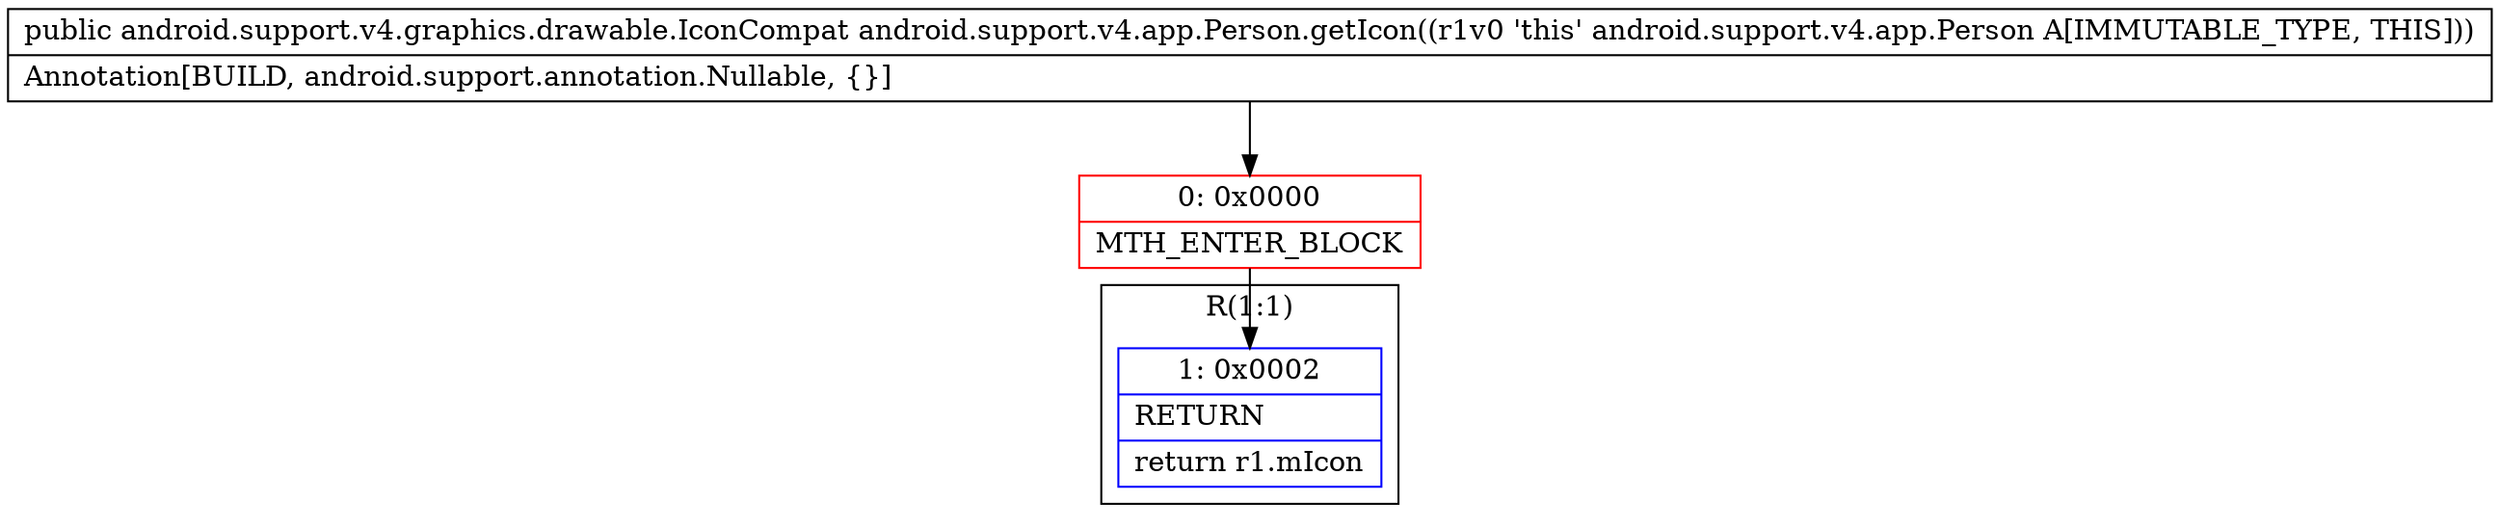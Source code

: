 digraph "CFG forandroid.support.v4.app.Person.getIcon()Landroid\/support\/v4\/graphics\/drawable\/IconCompat;" {
subgraph cluster_Region_406042685 {
label = "R(1:1)";
node [shape=record,color=blue];
Node_1 [shape=record,label="{1\:\ 0x0002|RETURN\l|return r1.mIcon\l}"];
}
Node_0 [shape=record,color=red,label="{0\:\ 0x0000|MTH_ENTER_BLOCK\l}"];
MethodNode[shape=record,label="{public android.support.v4.graphics.drawable.IconCompat android.support.v4.app.Person.getIcon((r1v0 'this' android.support.v4.app.Person A[IMMUTABLE_TYPE, THIS]))  | Annotation[BUILD, android.support.annotation.Nullable, \{\}]\l}"];
MethodNode -> Node_0;
Node_0 -> Node_1;
}

